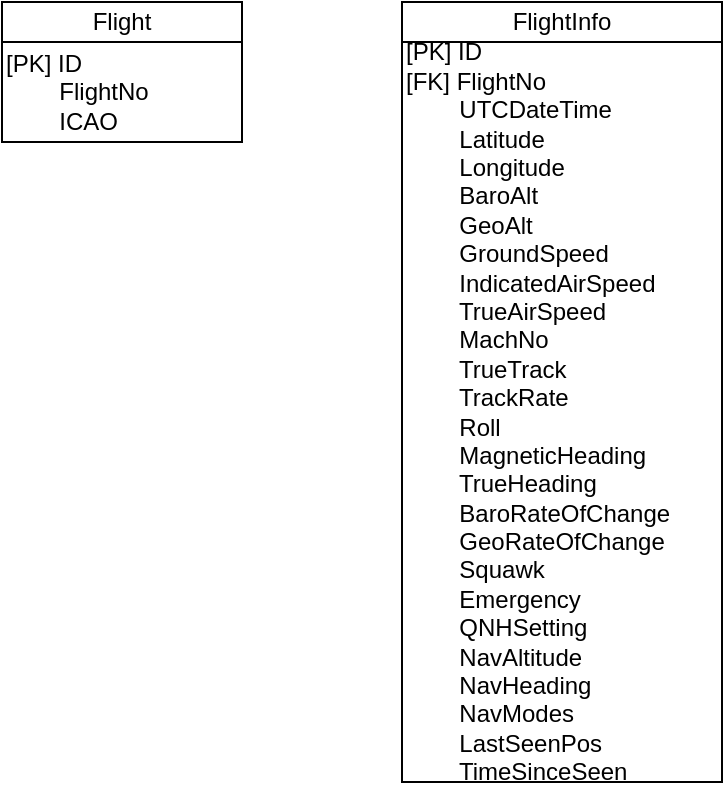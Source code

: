 <mxfile version="11.1.4" type="device"><diagram id="8kZkv4Ws-SIfTtvfAcYS" name="Page-1"><mxGraphModel dx="1106" dy="722" grid="1" gridSize="10" guides="1" tooltips="1" connect="1" arrows="1" fold="1" page="1" pageScale="1" pageWidth="1169" pageHeight="827" math="0" shadow="0"><root><mxCell id="0"/><mxCell id="1" parent="0"/><mxCell id="zZOi5nmwg6VCLEwffHVX-1" value="Flight" style="rounded=0;whiteSpace=wrap;html=1;" vertex="1" parent="1"><mxGeometry x="120" y="40" width="120" height="20" as="geometry"/></mxCell><mxCell id="zZOi5nmwg6VCLEwffHVX-2" value="[PK] ID&lt;br&gt;&amp;nbsp; &amp;nbsp; &amp;nbsp; &amp;nbsp; FlightNo&lt;br&gt;&amp;nbsp; &amp;nbsp; &amp;nbsp; &amp;nbsp; ICAO" style="rounded=0;whiteSpace=wrap;html=1;align=left;" vertex="1" parent="1"><mxGeometry x="120" y="60" width="120" height="50" as="geometry"/></mxCell><mxCell id="zZOi5nmwg6VCLEwffHVX-3" value="FlightInfo" style="rounded=0;whiteSpace=wrap;html=1;" vertex="1" parent="1"><mxGeometry x="320" y="40" width="160" height="20" as="geometry"/></mxCell><mxCell id="zZOi5nmwg6VCLEwffHVX-4" value="[PK] ID&lt;br&gt;[FK] FlightNo&lt;br&gt;&amp;nbsp; &amp;nbsp; &amp;nbsp; &amp;nbsp; UTCDateTime&lt;br&gt;&amp;nbsp; &amp;nbsp; &amp;nbsp; &amp;nbsp; Latitude&lt;br&gt;&amp;nbsp; &amp;nbsp; &amp;nbsp; &amp;nbsp; Longitude&lt;br&gt;&amp;nbsp; &amp;nbsp; &amp;nbsp; &amp;nbsp; BaroAlt&lt;br&gt;&amp;nbsp; &amp;nbsp; &amp;nbsp; &amp;nbsp; GeoAlt&lt;br&gt;&amp;nbsp; &amp;nbsp; &amp;nbsp; &amp;nbsp; GroundSpeed&lt;br&gt;&amp;nbsp; &amp;nbsp; &amp;nbsp; &amp;nbsp; IndicatedAirSpeed&lt;br&gt;&amp;nbsp; &amp;nbsp; &amp;nbsp; &amp;nbsp; TrueAirSpeed&lt;br&gt;&amp;nbsp; &amp;nbsp; &amp;nbsp; &amp;nbsp; MachNo&lt;br&gt;&amp;nbsp; &amp;nbsp; &amp;nbsp; &amp;nbsp; TrueTrack&lt;br&gt;&amp;nbsp; &amp;nbsp; &amp;nbsp; &amp;nbsp; TrackRate&lt;br&gt;&amp;nbsp; &amp;nbsp; &amp;nbsp; &amp;nbsp; Roll&lt;br&gt;&amp;nbsp; &amp;nbsp; &amp;nbsp; &amp;nbsp; MagneticHeading&lt;br&gt;&amp;nbsp; &amp;nbsp; &amp;nbsp; &amp;nbsp; TrueHeading&lt;br&gt;&amp;nbsp; &amp;nbsp; &amp;nbsp; &amp;nbsp; BaroRateOfChange&lt;br&gt;&amp;nbsp; &amp;nbsp; &amp;nbsp; &amp;nbsp; GeoRateOfChange&lt;br&gt;&amp;nbsp; &amp;nbsp; &amp;nbsp; &amp;nbsp; Squawk&lt;br&gt;&amp;nbsp; &amp;nbsp; &amp;nbsp; &amp;nbsp; Emergency&lt;br&gt;&amp;nbsp; &amp;nbsp; &amp;nbsp; &amp;nbsp; QNHSetting&lt;br&gt;&amp;nbsp; &amp;nbsp; &amp;nbsp; &amp;nbsp; NavAltitude&lt;br&gt;&amp;nbsp; &amp;nbsp; &amp;nbsp; &amp;nbsp; NavHeading&lt;br&gt;&amp;nbsp; &amp;nbsp; &amp;nbsp; &amp;nbsp; NavModes&lt;br&gt;&amp;nbsp; &amp;nbsp; &amp;nbsp; &amp;nbsp; LastSeenPos&lt;br&gt;&amp;nbsp; &amp;nbsp; &amp;nbsp; &amp;nbsp; TimeSinceSeen" style="rounded=0;whiteSpace=wrap;html=1;align=left;" vertex="1" parent="1"><mxGeometry x="320" y="60" width="160" height="370" as="geometry"/></mxCell></root></mxGraphModel></diagram></mxfile>